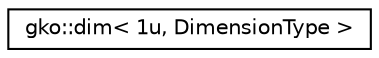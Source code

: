 digraph "Graphical Class Hierarchy"
{
 // INTERACTIVE_SVG=YES
  edge [fontname="Helvetica",fontsize="10",labelfontname="Helvetica",labelfontsize="10"];
  node [fontname="Helvetica",fontsize="10",shape=record];
  rankdir="LR";
  Node1 [label="gko::dim\< 1u, DimensionType \>",height=0.2,width=0.4,color="black", fillcolor="white", style="filled",URL="$structgko_1_1dim_3_011u_00_01DimensionType_01_4.html"];
}
